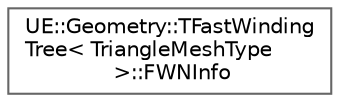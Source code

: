 digraph "Graphical Class Hierarchy"
{
 // INTERACTIVE_SVG=YES
 // LATEX_PDF_SIZE
  bgcolor="transparent";
  edge [fontname=Helvetica,fontsize=10,labelfontname=Helvetica,labelfontsize=10];
  node [fontname=Helvetica,fontsize=10,shape=box,height=0.2,width=0.4];
  rankdir="LR";
  Node0 [id="Node000000",label="UE::Geometry::TFastWinding\lTree\< TriangleMeshType\l \>::FWNInfo",height=0.2,width=0.4,color="grey40", fillcolor="white", style="filled",URL="$d8/d41/structUE_1_1Geometry_1_1TFastWindingTree_1_1FWNInfo.html",tooltip=" "];
}
